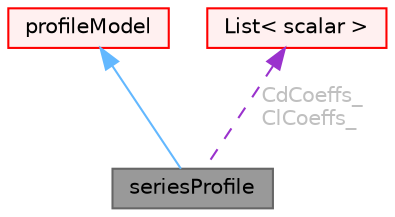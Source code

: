 digraph "seriesProfile"
{
 // LATEX_PDF_SIZE
  bgcolor="transparent";
  edge [fontname=Helvetica,fontsize=10,labelfontname=Helvetica,labelfontsize=10];
  node [fontname=Helvetica,fontsize=10,shape=box,height=0.2,width=0.4];
  Node1 [id="Node000001",label="seriesProfile",height=0.2,width=0.4,color="gray40", fillcolor="grey60", style="filled", fontcolor="black",tooltip="Profile model where polar lift and drag coefficients are computed as sum of trigonometric series by u..."];
  Node2 -> Node1 [id="edge1_Node000001_Node000002",dir="back",color="steelblue1",style="solid",tooltip=" "];
  Node2 [id="Node000002",label="profileModel",height=0.2,width=0.4,color="red", fillcolor="#FFF0F0", style="filled",URL="$classFoam_1_1profileModel.html",tooltip="Base class for profile models for handling aerofoil lift and drag polar diagrams."];
  Node13 -> Node1 [id="edge2_Node000001_Node000013",dir="back",color="darkorchid3",style="dashed",tooltip=" ",label=" CdCoeffs_\nClCoeffs_",fontcolor="grey" ];
  Node13 [id="Node000013",label="List\< scalar \>",height=0.2,width=0.4,color="red", fillcolor="#FFF0F0", style="filled",URL="$classFoam_1_1List.html",tooltip=" "];
}
